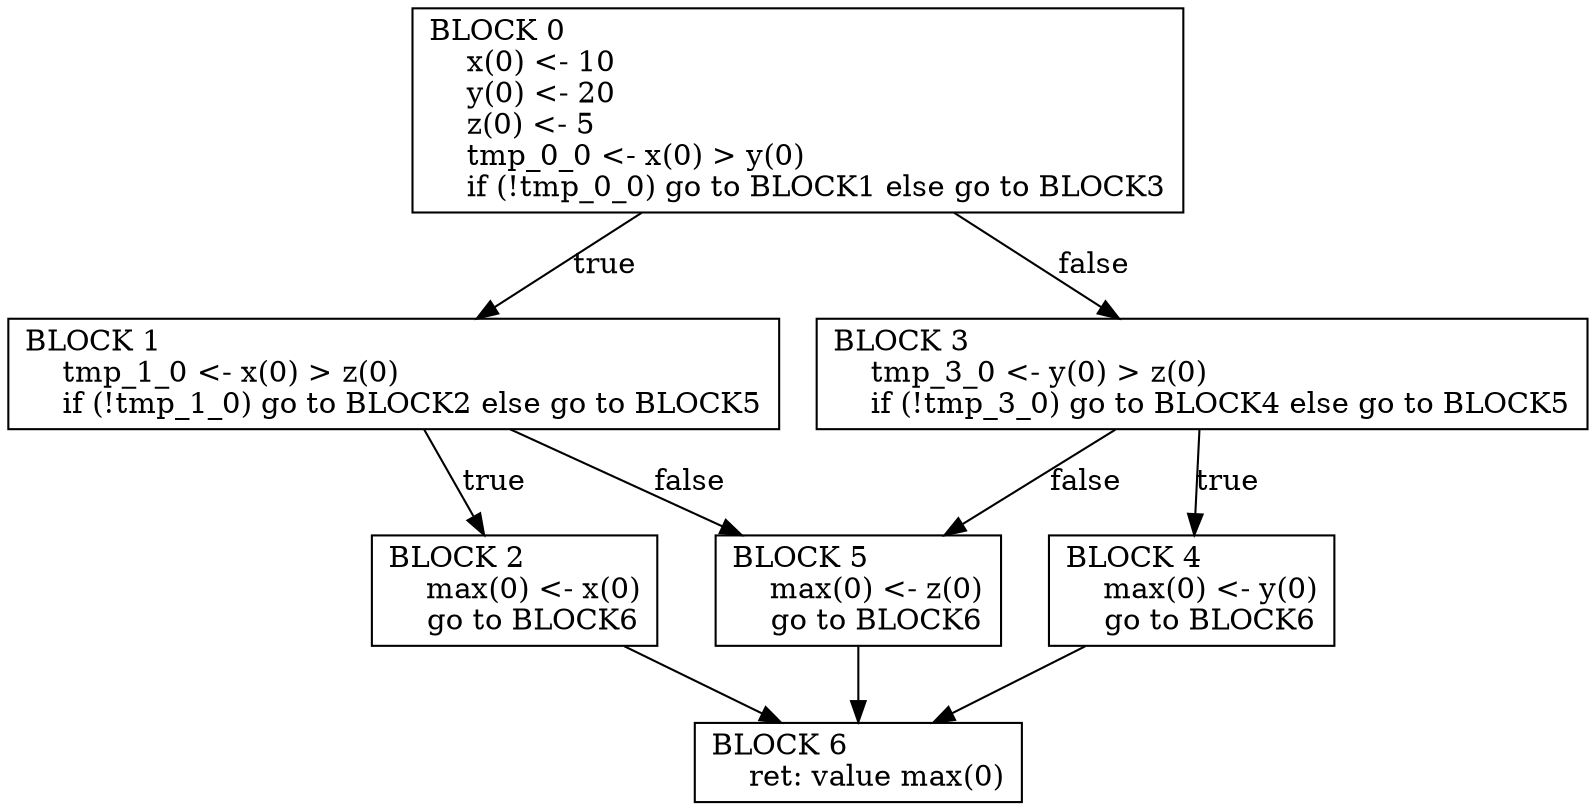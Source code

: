 digraph G{
node [shape=box nojustify=false]
0 [label="BLOCK 0\l    x(0) <- 10\l    y(0) <- 20\l    z(0) <- 5\l    tmp_0_0 <- x(0) > y(0)\l    if (!tmp_0_0) go to BLOCK1 else go to BLOCK3"]
0 -> 1 [label=true]
0 -> 3 [label=false]
1 [label="BLOCK 1\l    tmp_1_0 <- x(0) > z(0)\l    if (!tmp_1_0) go to BLOCK2 else go to BLOCK5"]
1 -> 2 [label=true]
1 -> 5 [label=false]
2 [label="BLOCK 2\l    max(0) <- x(0)\l    go to BLOCK6"]
2 -> 6
3 [label="BLOCK 3\l    tmp_3_0 <- y(0) > z(0)\l    if (!tmp_3_0) go to BLOCK4 else go to BLOCK5"]
3 -> 4 [label=true]
3 -> 5 [label=false]
4 [label="BLOCK 4\l    max(0) <- y(0)\l    go to BLOCK6"]
4 -> 6
5 [label="BLOCK 5\l    max(0) <- z(0)\l    go to BLOCK6"]
5 -> 6
6 [label="BLOCK 6\l    ret: value max(0)"]
}
